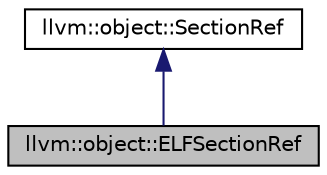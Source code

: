 digraph "llvm::object::ELFSectionRef"
{
 // LATEX_PDF_SIZE
  bgcolor="transparent";
  edge [fontname="Helvetica",fontsize="10",labelfontname="Helvetica",labelfontsize="10"];
  node [fontname="Helvetica",fontsize="10",shape=record];
  Node1 [label="llvm::object::ELFSectionRef",height=0.2,width=0.4,color="black", fillcolor="grey75", style="filled", fontcolor="black",tooltip=" "];
  Node2 -> Node1 [dir="back",color="midnightblue",fontsize="10",style="solid",fontname="Helvetica"];
  Node2 [label="llvm::object::SectionRef",height=0.2,width=0.4,color="black",URL="$classllvm_1_1object_1_1SectionRef.html",tooltip="This is a value type class that represents a single section in the list of sections in the object fil..."];
}
